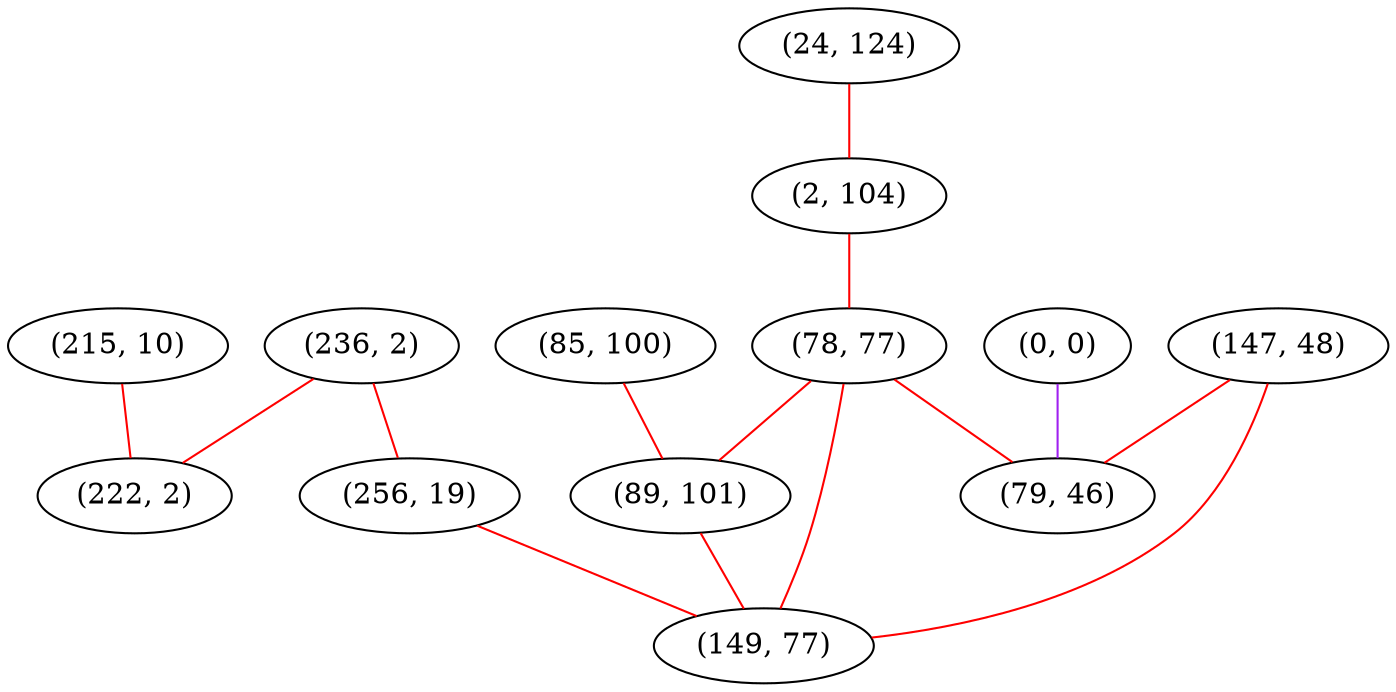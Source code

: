graph "" {
"(236, 2)";
"(0, 0)";
"(215, 10)";
"(24, 124)";
"(147, 48)";
"(2, 104)";
"(256, 19)";
"(222, 2)";
"(78, 77)";
"(85, 100)";
"(89, 101)";
"(79, 46)";
"(149, 77)";
"(236, 2)" -- "(256, 19)"  [color=red, key=0, weight=1];
"(236, 2)" -- "(222, 2)"  [color=red, key=0, weight=1];
"(0, 0)" -- "(79, 46)"  [color=purple, key=0, weight=4];
"(215, 10)" -- "(222, 2)"  [color=red, key=0, weight=1];
"(24, 124)" -- "(2, 104)"  [color=red, key=0, weight=1];
"(147, 48)" -- "(79, 46)"  [color=red, key=0, weight=1];
"(147, 48)" -- "(149, 77)"  [color=red, key=0, weight=1];
"(2, 104)" -- "(78, 77)"  [color=red, key=0, weight=1];
"(256, 19)" -- "(149, 77)"  [color=red, key=0, weight=1];
"(78, 77)" -- "(79, 46)"  [color=red, key=0, weight=1];
"(78, 77)" -- "(149, 77)"  [color=red, key=0, weight=1];
"(78, 77)" -- "(89, 101)"  [color=red, key=0, weight=1];
"(85, 100)" -- "(89, 101)"  [color=red, key=0, weight=1];
"(89, 101)" -- "(149, 77)"  [color=red, key=0, weight=1];
}
